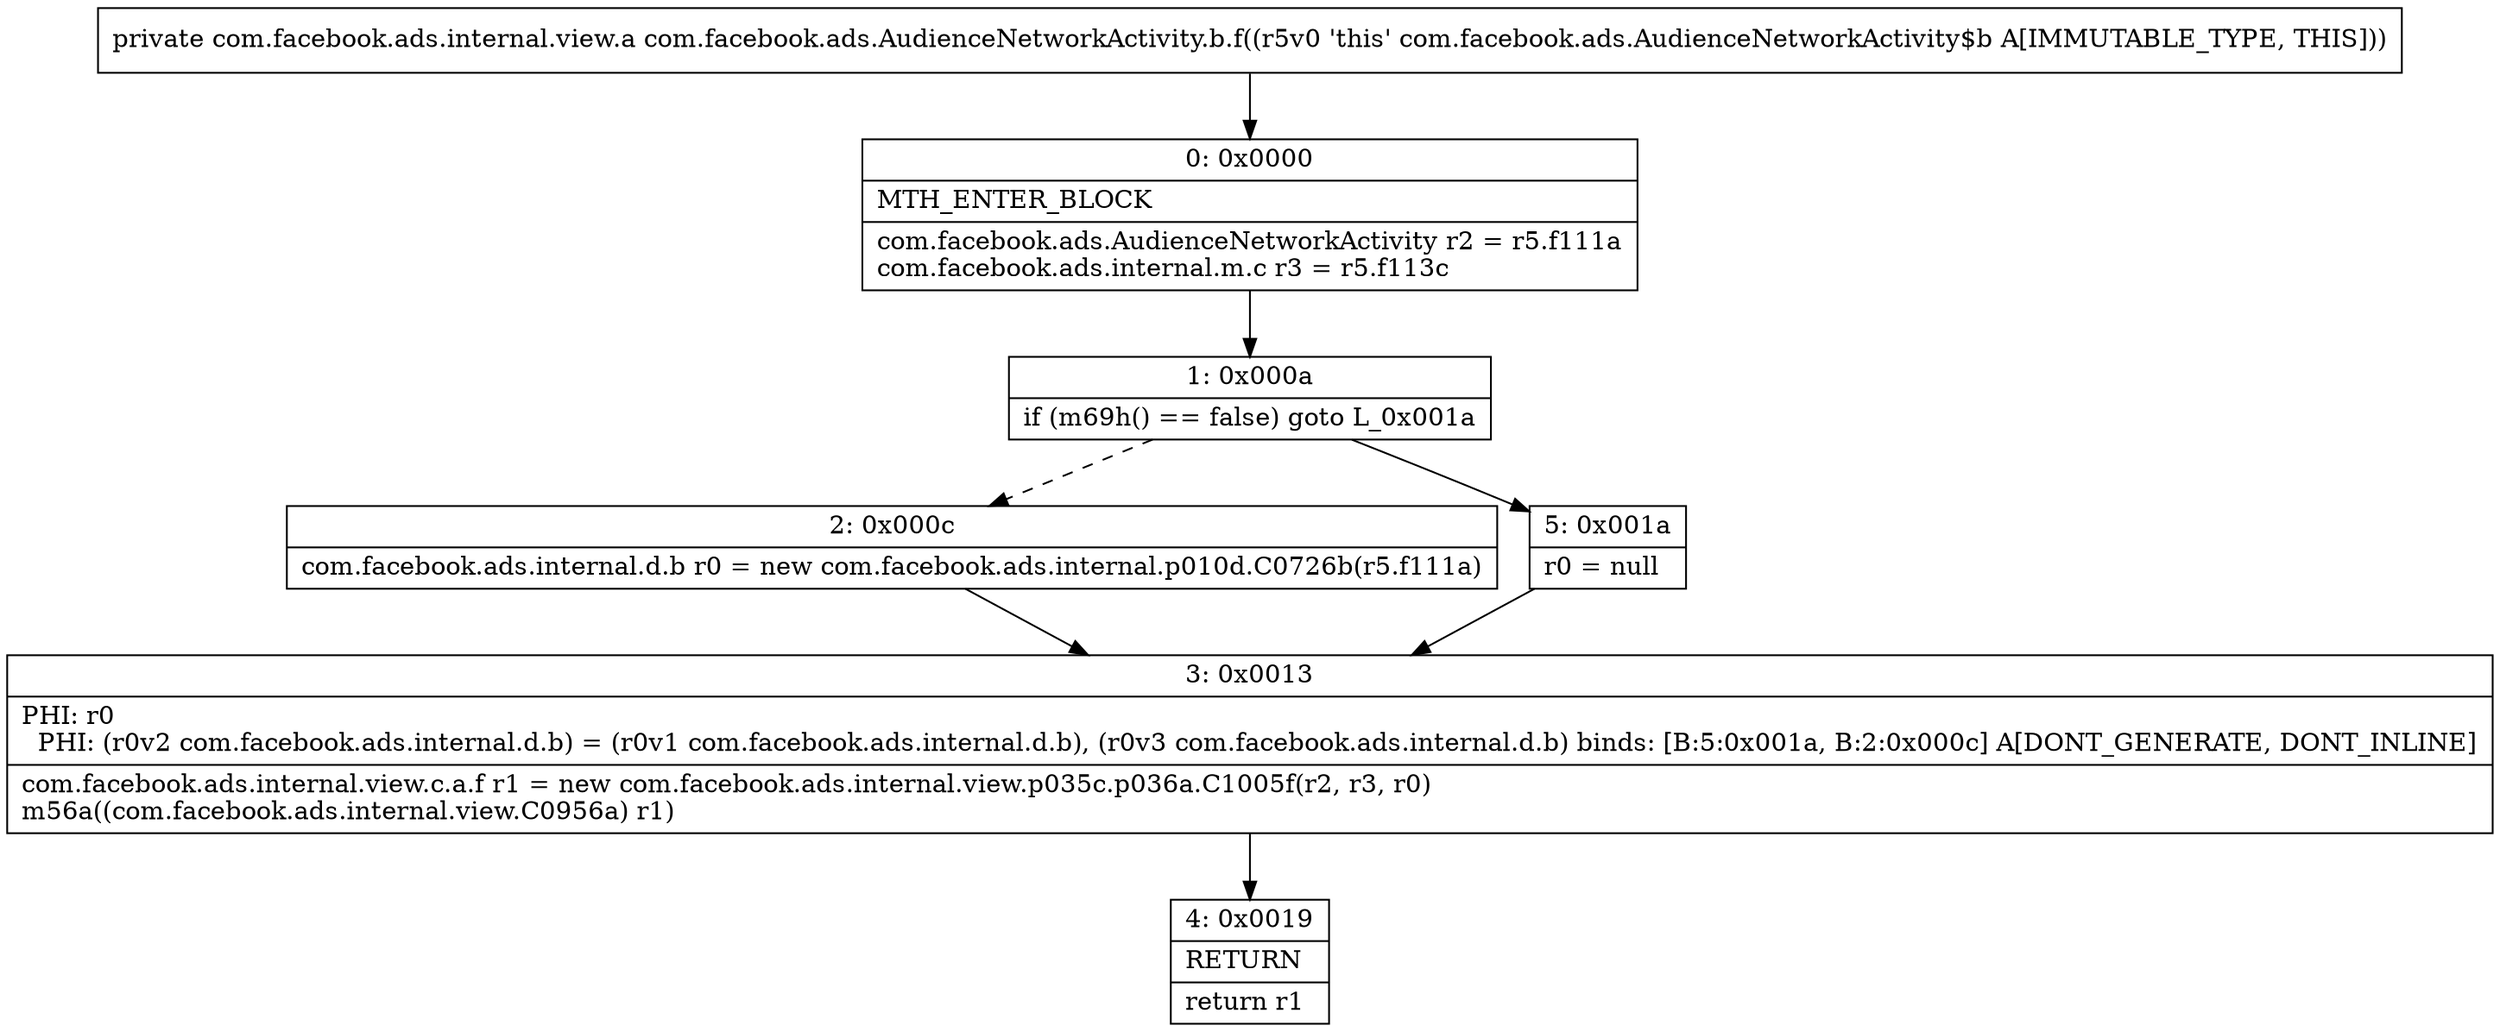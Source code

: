 digraph "CFG forcom.facebook.ads.AudienceNetworkActivity.b.f()Lcom\/facebook\/ads\/internal\/view\/a;" {
Node_0 [shape=record,label="{0\:\ 0x0000|MTH_ENTER_BLOCK\l|com.facebook.ads.AudienceNetworkActivity r2 = r5.f111a\lcom.facebook.ads.internal.m.c r3 = r5.f113c\l}"];
Node_1 [shape=record,label="{1\:\ 0x000a|if (m69h() == false) goto L_0x001a\l}"];
Node_2 [shape=record,label="{2\:\ 0x000c|com.facebook.ads.internal.d.b r0 = new com.facebook.ads.internal.p010d.C0726b(r5.f111a)\l}"];
Node_3 [shape=record,label="{3\:\ 0x0013|PHI: r0 \l  PHI: (r0v2 com.facebook.ads.internal.d.b) = (r0v1 com.facebook.ads.internal.d.b), (r0v3 com.facebook.ads.internal.d.b) binds: [B:5:0x001a, B:2:0x000c] A[DONT_GENERATE, DONT_INLINE]\l|com.facebook.ads.internal.view.c.a.f r1 = new com.facebook.ads.internal.view.p035c.p036a.C1005f(r2, r3, r0)\lm56a((com.facebook.ads.internal.view.C0956a) r1)\l}"];
Node_4 [shape=record,label="{4\:\ 0x0019|RETURN\l|return r1\l}"];
Node_5 [shape=record,label="{5\:\ 0x001a|r0 = null\l}"];
MethodNode[shape=record,label="{private com.facebook.ads.internal.view.a com.facebook.ads.AudienceNetworkActivity.b.f((r5v0 'this' com.facebook.ads.AudienceNetworkActivity$b A[IMMUTABLE_TYPE, THIS])) }"];
MethodNode -> Node_0;
Node_0 -> Node_1;
Node_1 -> Node_2[style=dashed];
Node_1 -> Node_5;
Node_2 -> Node_3;
Node_3 -> Node_4;
Node_5 -> Node_3;
}

